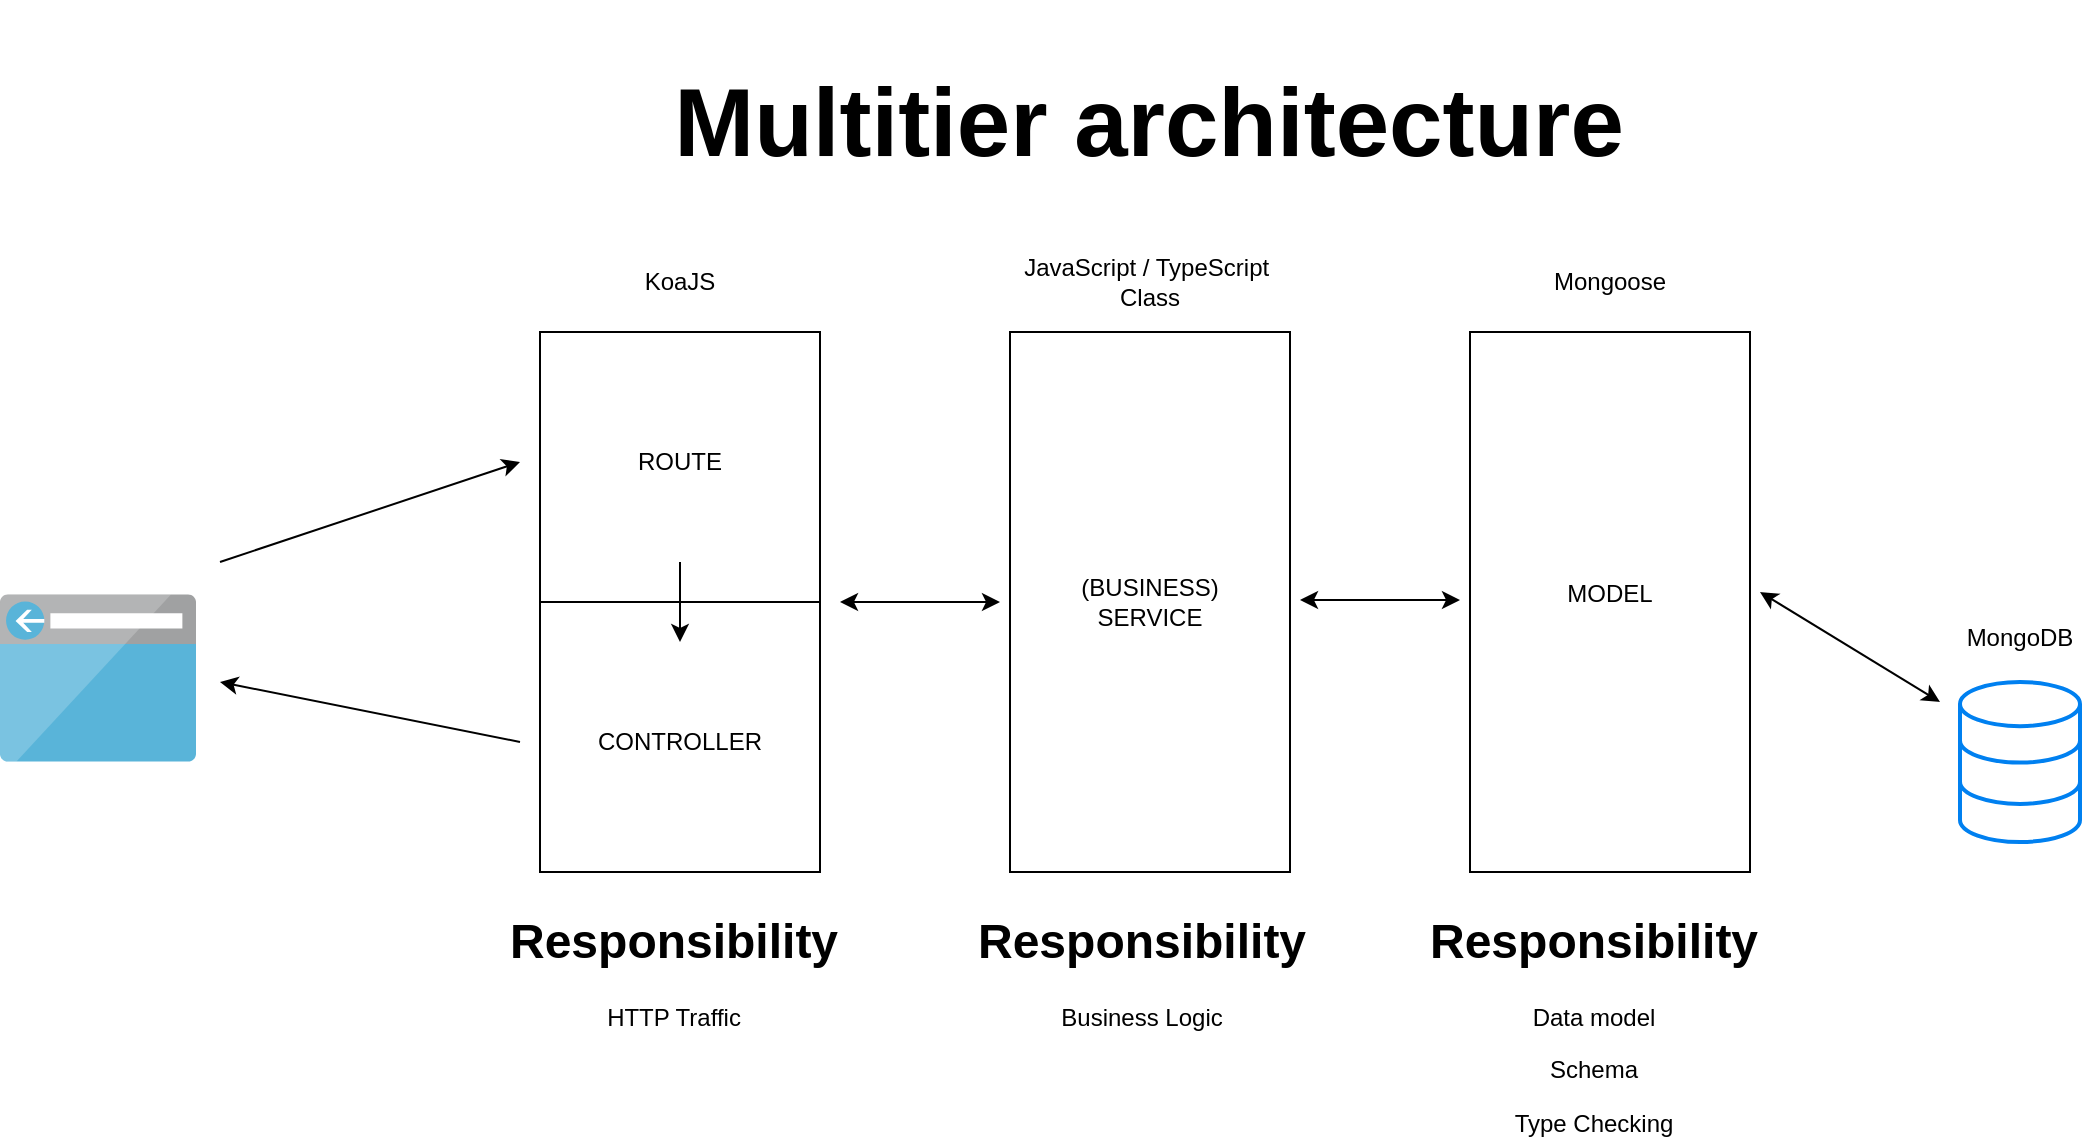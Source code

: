 <mxfile version="10.8.0" type="device"><diagram id="U6xHYYw9V4QYySthERN4" name="Page-1"><mxGraphModel dx="2794" dy="1977" grid="1" gridSize="10" guides="1" tooltips="1" connect="1" arrows="1" fold="1" page="1" pageScale="1" pageWidth="827" pageHeight="1169" math="0" shadow="0"><root><mxCell id="0"/><mxCell id="1" parent="0"/><mxCell id="OLIGXTSVICsmYdv3v9Yd-1" value="" style="rounded=0;whiteSpace=wrap;html=1;rotation=90;" vertex="1" parent="1"><mxGeometry x="-15" y="120" width="270" height="140" as="geometry"/></mxCell><mxCell id="OLIGXTSVICsmYdv3v9Yd-2" value="" style="rounded=0;whiteSpace=wrap;html=1;rotation=90;" vertex="1" parent="1"><mxGeometry x="220" y="120" width="270" height="140" as="geometry"/></mxCell><mxCell id="OLIGXTSVICsmYdv3v9Yd-3" value="" style="rounded=0;whiteSpace=wrap;html=1;rotation=90;" vertex="1" parent="1"><mxGeometry x="450" y="120" width="270" height="140" as="geometry"/></mxCell><mxCell id="OLIGXTSVICsmYdv3v9Yd-4" value="" style="html=1;verticalLabelPosition=bottom;align=center;labelBackgroundColor=#ffffff;verticalAlign=top;strokeWidth=2;strokeColor=#0080F0;fillColor=#ffffff;shadow=0;dashed=0;shape=mxgraph.ios7.icons.data;" vertex="1" parent="1"><mxGeometry x="760" y="230" width="60" height="80" as="geometry"/></mxCell><mxCell id="OLIGXTSVICsmYdv3v9Yd-5" value="" style="aspect=fixed;html=1;perimeter=none;align=center;shadow=0;dashed=0;image;fontSize=12;image=img/lib/mscae/Browser.svg;" vertex="1" parent="1"><mxGeometry x="-220" y="186" width="98" height="84" as="geometry"/></mxCell><mxCell id="OLIGXTSVICsmYdv3v9Yd-6" value="" style="line;strokeWidth=1;fillColor=none;align=left;verticalAlign=middle;spacingTop=-1;spacingLeft=3;spacingRight=3;rotatable=0;labelPosition=right;points=[];portConstraint=eastwest;fontSize=12;" vertex="1" parent="1"><mxGeometry x="50" y="186" width="140" height="8" as="geometry"/></mxCell><mxCell id="OLIGXTSVICsmYdv3v9Yd-7" value="CONTROLLER" style="text;html=1;strokeColor=none;fillColor=none;align=center;verticalAlign=middle;whiteSpace=wrap;rounded=0;" vertex="1" parent="1"><mxGeometry x="100" y="250" width="40" height="20" as="geometry"/></mxCell><mxCell id="OLIGXTSVICsmYdv3v9Yd-8" value="ROUTE&lt;br&gt;" style="text;html=1;strokeColor=none;fillColor=none;align=center;verticalAlign=middle;whiteSpace=wrap;rounded=0;" vertex="1" parent="1"><mxGeometry x="100" y="110" width="40" height="20" as="geometry"/></mxCell><mxCell id="OLIGXTSVICsmYdv3v9Yd-9" value="MODEL" style="text;html=1;strokeColor=none;fillColor=none;align=center;verticalAlign=middle;whiteSpace=wrap;rounded=0;" vertex="1" parent="1"><mxGeometry x="565" y="176" width="40" height="20" as="geometry"/></mxCell><mxCell id="OLIGXTSVICsmYdv3v9Yd-10" value="(BUSINESS)&lt;br&gt;SERVICE&lt;br&gt;" style="text;html=1;strokeColor=none;fillColor=none;align=center;verticalAlign=middle;whiteSpace=wrap;rounded=0;" vertex="1" parent="1"><mxGeometry x="335" y="180" width="40" height="20" as="geometry"/></mxCell><mxCell id="OLIGXTSVICsmYdv3v9Yd-11" value="KoaJS" style="text;html=1;strokeColor=none;fillColor=none;align=center;verticalAlign=middle;whiteSpace=wrap;rounded=0;" vertex="1" parent="1"><mxGeometry x="100" y="20" width="40" height="20" as="geometry"/></mxCell><mxCell id="OLIGXTSVICsmYdv3v9Yd-12" value="Mongoose" style="text;html=1;strokeColor=none;fillColor=none;align=center;verticalAlign=middle;whiteSpace=wrap;rounded=0;" vertex="1" parent="1"><mxGeometry x="565" y="20" width="40" height="20" as="geometry"/></mxCell><mxCell id="OLIGXTSVICsmYdv3v9Yd-13" value="JavaScript / TypeScript&amp;nbsp;&lt;br&gt;Class&lt;br&gt;" style="text;html=1;strokeColor=none;fillColor=none;align=center;verticalAlign=middle;whiteSpace=wrap;rounded=0;" vertex="1" parent="1"><mxGeometry x="266" y="20" width="178" height="20" as="geometry"/></mxCell><mxCell id="OLIGXTSVICsmYdv3v9Yd-17" value="" style="endArrow=classic;startArrow=classic;html=1;" edge="1" parent="1"><mxGeometry width="50" height="50" relative="1" as="geometry"><mxPoint x="200" y="190" as="sourcePoint"/><mxPoint x="280" y="190" as="targetPoint"/></mxGeometry></mxCell><mxCell id="OLIGXTSVICsmYdv3v9Yd-18" value="" style="endArrow=classic;startArrow=classic;html=1;" edge="1" parent="1"><mxGeometry width="50" height="50" relative="1" as="geometry"><mxPoint x="430" y="189" as="sourcePoint"/><mxPoint x="510" y="189" as="targetPoint"/></mxGeometry></mxCell><mxCell id="OLIGXTSVICsmYdv3v9Yd-19" value="" style="endArrow=classic;startArrow=classic;html=1;" edge="1" parent="1"><mxGeometry width="50" height="50" relative="1" as="geometry"><mxPoint x="660" y="185" as="sourcePoint"/><mxPoint x="750" y="240" as="targetPoint"/></mxGeometry></mxCell><mxCell id="OLIGXTSVICsmYdv3v9Yd-20" value="MongoDB" style="text;html=1;strokeColor=none;fillColor=none;align=center;verticalAlign=middle;whiteSpace=wrap;rounded=0;" vertex="1" parent="1"><mxGeometry x="770" y="198" width="40" height="20" as="geometry"/></mxCell><mxCell id="OLIGXTSVICsmYdv3v9Yd-21" value="" style="endArrow=classic;html=1;" edge="1" parent="1"><mxGeometry width="50" height="50" relative="1" as="geometry"><mxPoint x="-110" y="170" as="sourcePoint"/><mxPoint x="40" y="120" as="targetPoint"/></mxGeometry></mxCell><mxCell id="OLIGXTSVICsmYdv3v9Yd-22" value="" style="endArrow=classic;html=1;" edge="1" parent="1"><mxGeometry width="50" height="50" relative="1" as="geometry"><mxPoint x="40" y="260" as="sourcePoint"/><mxPoint x="-110" y="230" as="targetPoint"/></mxGeometry></mxCell><mxCell id="OLIGXTSVICsmYdv3v9Yd-23" value="" style="endArrow=classic;html=1;" edge="1" parent="1"><mxGeometry width="50" height="50" relative="1" as="geometry"><mxPoint x="120" y="170" as="sourcePoint"/><mxPoint x="120" y="210" as="targetPoint"/></mxGeometry></mxCell><mxCell id="OLIGXTSVICsmYdv3v9Yd-24" value="" style="shape=image;html=1;verticalAlign=top;verticalLabelPosition=bottom;labelBackgroundColor=#ffffff;imageAspect=0;aspect=fixed;image=https://cdn4.iconfinder.com/data/icons/macaron-1/48/terminator-128.png" vertex="1" parent="1"><mxGeometry x="-195" y="130" width="48" height="48" as="geometry"/></mxCell><mxCell id="OLIGXTSVICsmYdv3v9Yd-25" value="&lt;h1 style=&quot;text-align: center&quot;&gt;Responsibility&lt;/h1&gt;&lt;p style=&quot;text-align: center&quot;&gt;HTTP Traffic&lt;/p&gt;" style="text;html=1;strokeColor=none;fillColor=none;spacing=5;spacingTop=-20;whiteSpace=wrap;overflow=hidden;rounded=0;" vertex="1" parent="1"><mxGeometry x="30" y="340" width="180" height="120" as="geometry"/></mxCell><mxCell id="OLIGXTSVICsmYdv3v9Yd-26" value="&lt;h1 style=&quot;text-align: center&quot;&gt;Responsibility&lt;/h1&gt;&lt;p style=&quot;text-align: center&quot;&gt;Business Logic&lt;/p&gt;" style="text;html=1;strokeColor=none;fillColor=none;spacing=5;spacingTop=-20;whiteSpace=wrap;overflow=hidden;rounded=0;" vertex="1" parent="1"><mxGeometry x="264" y="340" width="180" height="120" as="geometry"/></mxCell><mxCell id="OLIGXTSVICsmYdv3v9Yd-27" value="&lt;h1 style=&quot;text-align: center&quot;&gt;Responsibility&lt;/h1&gt;&lt;p style=&quot;text-align: center&quot;&gt;Data model&lt;/p&gt;&lt;p style=&quot;text-align: center&quot;&gt;Schema&lt;/p&gt;&lt;p style=&quot;text-align: center&quot;&gt;Type Checking&lt;/p&gt;" style="text;html=1;strokeColor=none;fillColor=none;spacing=5;spacingTop=-20;whiteSpace=wrap;overflow=hidden;rounded=0;" vertex="1" parent="1"><mxGeometry x="490" y="340" width="180" height="120" as="geometry"/></mxCell><mxCell id="OLIGXTSVICsmYdv3v9Yd-28" value="&lt;h1 id=&quot;firstHeading&quot; lang=&quot;en&quot;&gt;Multitier architecture&lt;/h1&gt;" style="text;strokeColor=none;fillColor=none;html=1;fontSize=24;fontStyle=1;verticalAlign=middle;align=center;" vertex="1" parent="1"><mxGeometry x="304" y="-70" width="100" height="40" as="geometry"/></mxCell></root></mxGraphModel></diagram></mxfile>